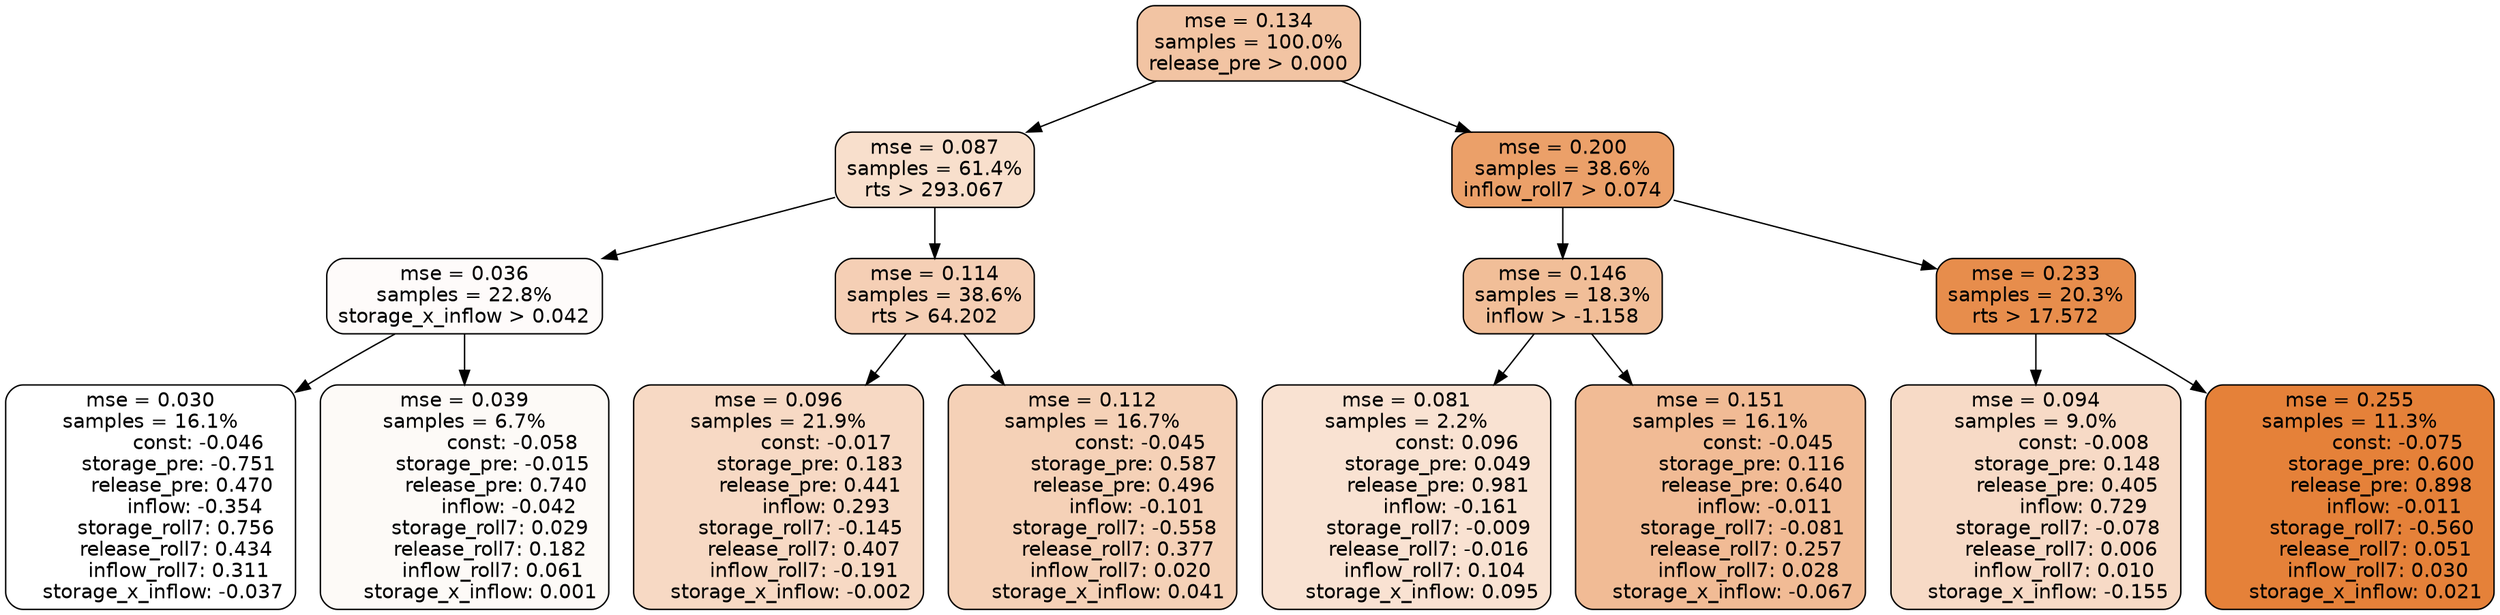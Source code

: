 digraph tree {
node [shape=rectangle, style="filled, rounded", color="black", fontname=helvetica] ;
edge [fontname=helvetica] ;
	"0" [label="mse = 0.134
samples = 100.0%
release_pre > 0.000", fillcolor="#f2c4a3"]
	"1" [label="mse = 0.087
samples = 61.4%
rts > 293.067", fillcolor="#f8dfcc"]
	"8" [label="mse = 0.200
samples = 38.6%
inflow_roll7 > 0.074", fillcolor="#eba069"]
	"5" [label="mse = 0.036
samples = 22.8%
storage_x_inflow > 0.042", fillcolor="#fefbfa"]
	"2" [label="mse = 0.114
samples = 38.6%
rts > 64.202", fillcolor="#f5cfb5"]
	"9" [label="mse = 0.146
samples = 18.3%
inflow > -1.158", fillcolor="#f1be98"]
	"12" [label="mse = 0.233
samples = 20.3%
rts > 17.572", fillcolor="#e78d4c"]
	"6" [label="mse = 0.030
samples = 16.1%
               const: -0.046
         storage_pre: -0.751
          release_pre: 0.470
              inflow: -0.354
        storage_roll7: 0.756
        release_roll7: 0.434
         inflow_roll7: 0.311
    storage_x_inflow: -0.037", fillcolor="#ffffff"]
	"7" [label="mse = 0.039
samples = 6.7%
               const: -0.058
         storage_pre: -0.015
          release_pre: 0.740
              inflow: -0.042
        storage_roll7: 0.029
        release_roll7: 0.182
         inflow_roll7: 0.061
     storage_x_inflow: 0.001", fillcolor="#fdfaf7"]
	"3" [label="mse = 0.096
samples = 21.9%
               const: -0.017
          storage_pre: 0.183
          release_pre: 0.441
               inflow: 0.293
       storage_roll7: -0.145
        release_roll7: 0.407
        inflow_roll7: -0.191
    storage_x_inflow: -0.002", fillcolor="#f7d9c4"]
	"4" [label="mse = 0.112
samples = 16.7%
               const: -0.045
          storage_pre: 0.587
          release_pre: 0.496
              inflow: -0.101
       storage_roll7: -0.558
        release_roll7: 0.377
         inflow_roll7: 0.020
     storage_x_inflow: 0.041", fillcolor="#f5d1b7"]
	"10" [label="mse = 0.081
samples = 2.2%
                const: 0.096
          storage_pre: 0.049
          release_pre: 0.981
              inflow: -0.161
       storage_roll7: -0.009
       release_roll7: -0.016
         inflow_roll7: 0.104
     storage_x_inflow: 0.095", fillcolor="#f9e2d2"]
	"11" [label="mse = 0.151
samples = 16.1%
               const: -0.045
          storage_pre: 0.116
          release_pre: 0.640
              inflow: -0.011
       storage_roll7: -0.081
        release_roll7: 0.257
         inflow_roll7: 0.028
    storage_x_inflow: -0.067", fillcolor="#f1bb95"]
	"13" [label="mse = 0.094
samples = 9.0%
               const: -0.008
          storage_pre: 0.148
          release_pre: 0.405
               inflow: 0.729
       storage_roll7: -0.078
        release_roll7: 0.006
         inflow_roll7: 0.010
    storage_x_inflow: -0.155", fillcolor="#f7dac6"]
	"14" [label="mse = 0.255
samples = 11.3%
               const: -0.075
          storage_pre: 0.600
          release_pre: 0.898
              inflow: -0.011
       storage_roll7: -0.560
        release_roll7: 0.051
         inflow_roll7: 0.030
     storage_x_inflow: 0.021", fillcolor="#e58139"]

	"0" -> "1"
	"0" -> "8"
	"1" -> "2"
	"1" -> "5"
	"8" -> "9"
	"8" -> "12"
	"5" -> "6"
	"5" -> "7"
	"2" -> "3"
	"2" -> "4"
	"9" -> "10"
	"9" -> "11"
	"12" -> "13"
	"12" -> "14"
}